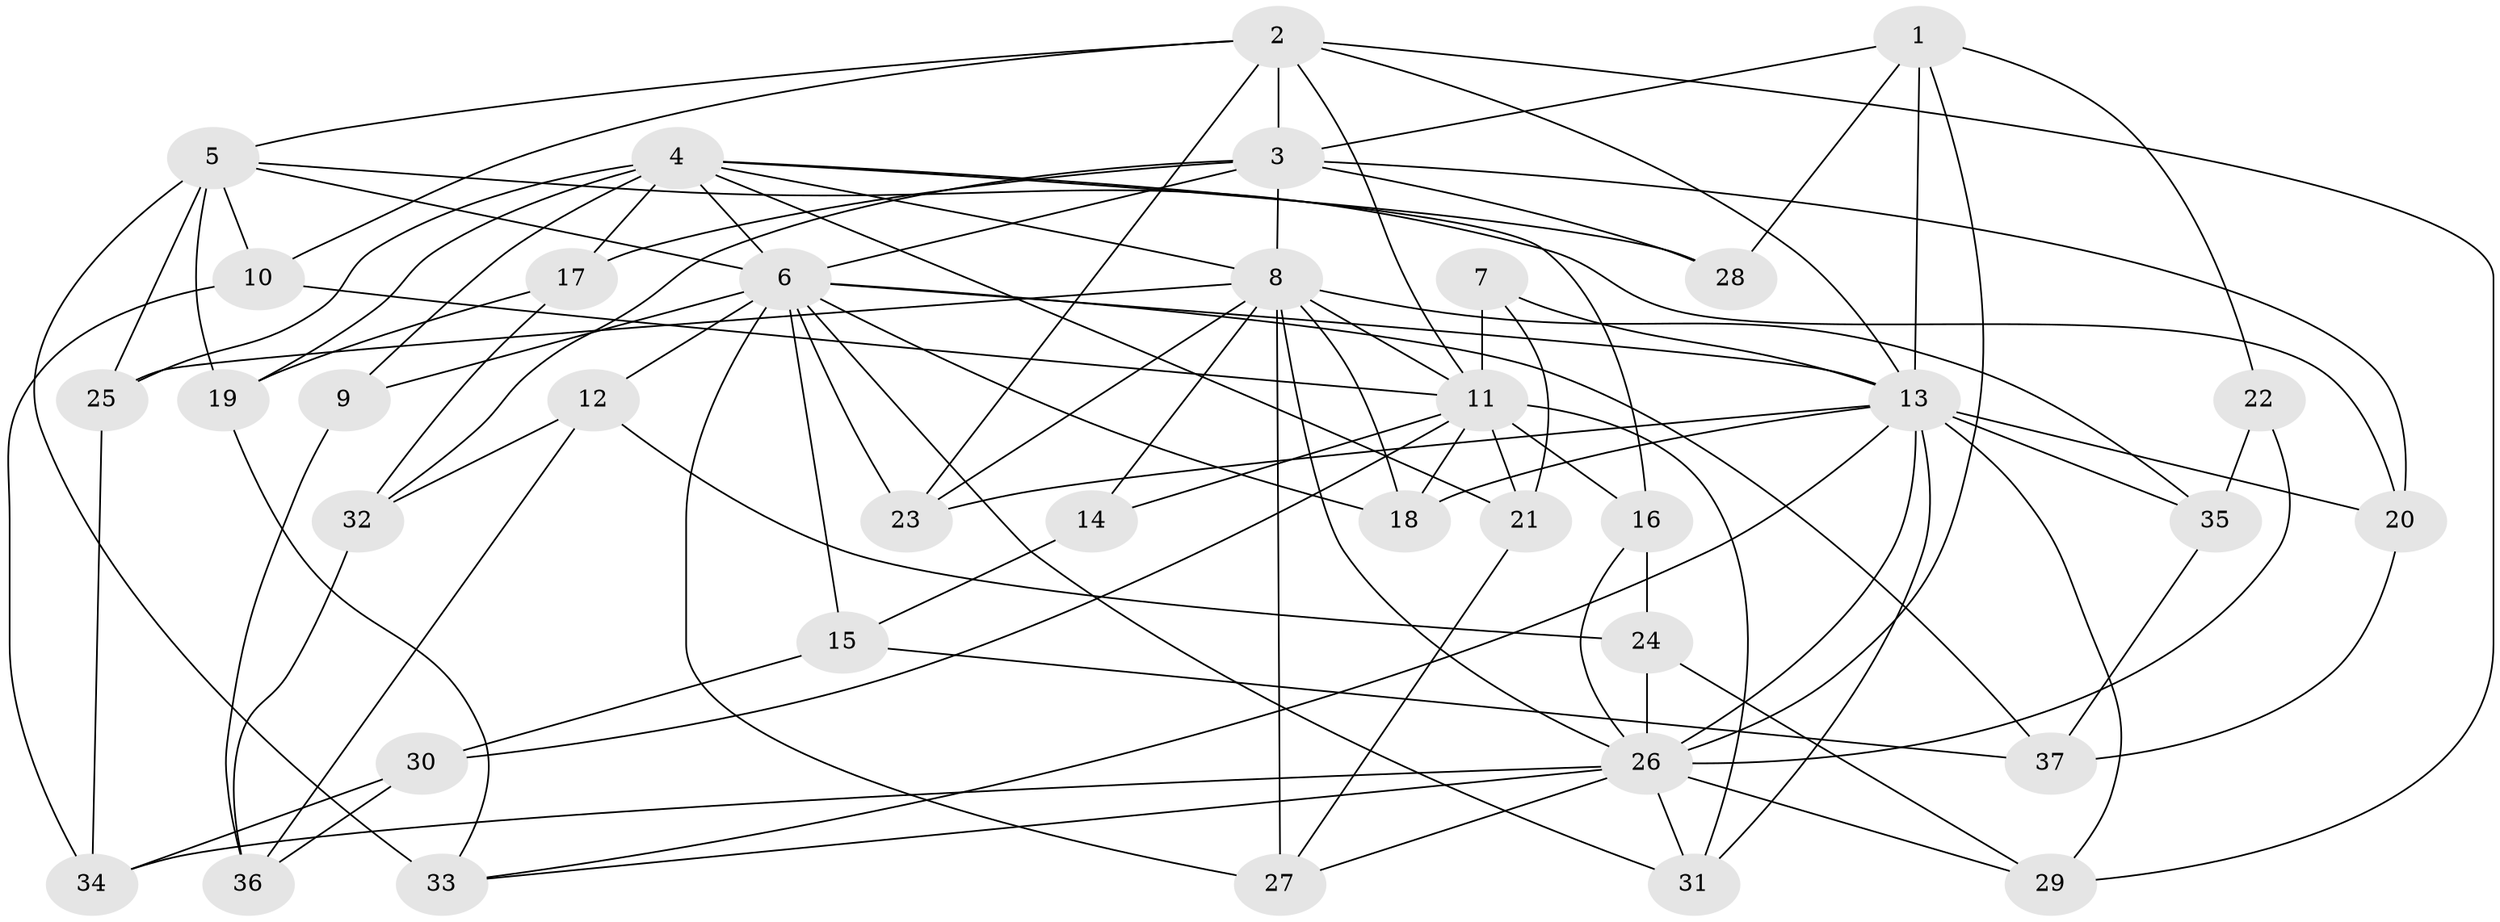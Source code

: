 // original degree distribution, {4: 1.0}
// Generated by graph-tools (version 1.1) at 2025/37/03/09/25 02:37:57]
// undirected, 37 vertices, 97 edges
graph export_dot {
graph [start="1"]
  node [color=gray90,style=filled];
  1;
  2;
  3;
  4;
  5;
  6;
  7;
  8;
  9;
  10;
  11;
  12;
  13;
  14;
  15;
  16;
  17;
  18;
  19;
  20;
  21;
  22;
  23;
  24;
  25;
  26;
  27;
  28;
  29;
  30;
  31;
  32;
  33;
  34;
  35;
  36;
  37;
  1 -- 3 [weight=2.0];
  1 -- 13 [weight=1.0];
  1 -- 22 [weight=1.0];
  1 -- 26 [weight=1.0];
  1 -- 28 [weight=1.0];
  2 -- 3 [weight=3.0];
  2 -- 5 [weight=2.0];
  2 -- 10 [weight=1.0];
  2 -- 11 [weight=1.0];
  2 -- 13 [weight=1.0];
  2 -- 23 [weight=1.0];
  2 -- 29 [weight=1.0];
  3 -- 6 [weight=1.0];
  3 -- 8 [weight=1.0];
  3 -- 17 [weight=1.0];
  3 -- 20 [weight=1.0];
  3 -- 28 [weight=2.0];
  3 -- 32 [weight=1.0];
  4 -- 6 [weight=1.0];
  4 -- 8 [weight=1.0];
  4 -- 9 [weight=2.0];
  4 -- 16 [weight=1.0];
  4 -- 17 [weight=1.0];
  4 -- 19 [weight=1.0];
  4 -- 21 [weight=1.0];
  4 -- 25 [weight=1.0];
  4 -- 28 [weight=1.0];
  5 -- 6 [weight=1.0];
  5 -- 10 [weight=1.0];
  5 -- 19 [weight=1.0];
  5 -- 20 [weight=1.0];
  5 -- 25 [weight=1.0];
  5 -- 33 [weight=3.0];
  6 -- 9 [weight=1.0];
  6 -- 12 [weight=1.0];
  6 -- 13 [weight=1.0];
  6 -- 15 [weight=1.0];
  6 -- 18 [weight=1.0];
  6 -- 23 [weight=1.0];
  6 -- 27 [weight=1.0];
  6 -- 31 [weight=1.0];
  6 -- 37 [weight=1.0];
  7 -- 11 [weight=2.0];
  7 -- 13 [weight=1.0];
  7 -- 21 [weight=1.0];
  8 -- 11 [weight=1.0];
  8 -- 14 [weight=1.0];
  8 -- 18 [weight=1.0];
  8 -- 23 [weight=1.0];
  8 -- 25 [weight=1.0];
  8 -- 26 [weight=1.0];
  8 -- 27 [weight=1.0];
  8 -- 35 [weight=1.0];
  9 -- 36 [weight=1.0];
  10 -- 11 [weight=1.0];
  10 -- 34 [weight=1.0];
  11 -- 14 [weight=2.0];
  11 -- 16 [weight=1.0];
  11 -- 18 [weight=1.0];
  11 -- 21 [weight=1.0];
  11 -- 30 [weight=1.0];
  11 -- 31 [weight=1.0];
  12 -- 24 [weight=1.0];
  12 -- 32 [weight=1.0];
  12 -- 36 [weight=1.0];
  13 -- 18 [weight=1.0];
  13 -- 20 [weight=1.0];
  13 -- 23 [weight=1.0];
  13 -- 26 [weight=1.0];
  13 -- 29 [weight=1.0];
  13 -- 31 [weight=1.0];
  13 -- 33 [weight=1.0];
  13 -- 35 [weight=1.0];
  14 -- 15 [weight=1.0];
  15 -- 30 [weight=1.0];
  15 -- 37 [weight=1.0];
  16 -- 24 [weight=1.0];
  16 -- 26 [weight=1.0];
  17 -- 19 [weight=1.0];
  17 -- 32 [weight=1.0];
  19 -- 33 [weight=1.0];
  20 -- 37 [weight=1.0];
  21 -- 27 [weight=1.0];
  22 -- 26 [weight=2.0];
  22 -- 35 [weight=1.0];
  24 -- 26 [weight=1.0];
  24 -- 29 [weight=1.0];
  25 -- 34 [weight=1.0];
  26 -- 27 [weight=1.0];
  26 -- 29 [weight=1.0];
  26 -- 31 [weight=1.0];
  26 -- 33 [weight=1.0];
  26 -- 34 [weight=1.0];
  30 -- 34 [weight=1.0];
  30 -- 36 [weight=1.0];
  32 -- 36 [weight=1.0];
  35 -- 37 [weight=1.0];
}

